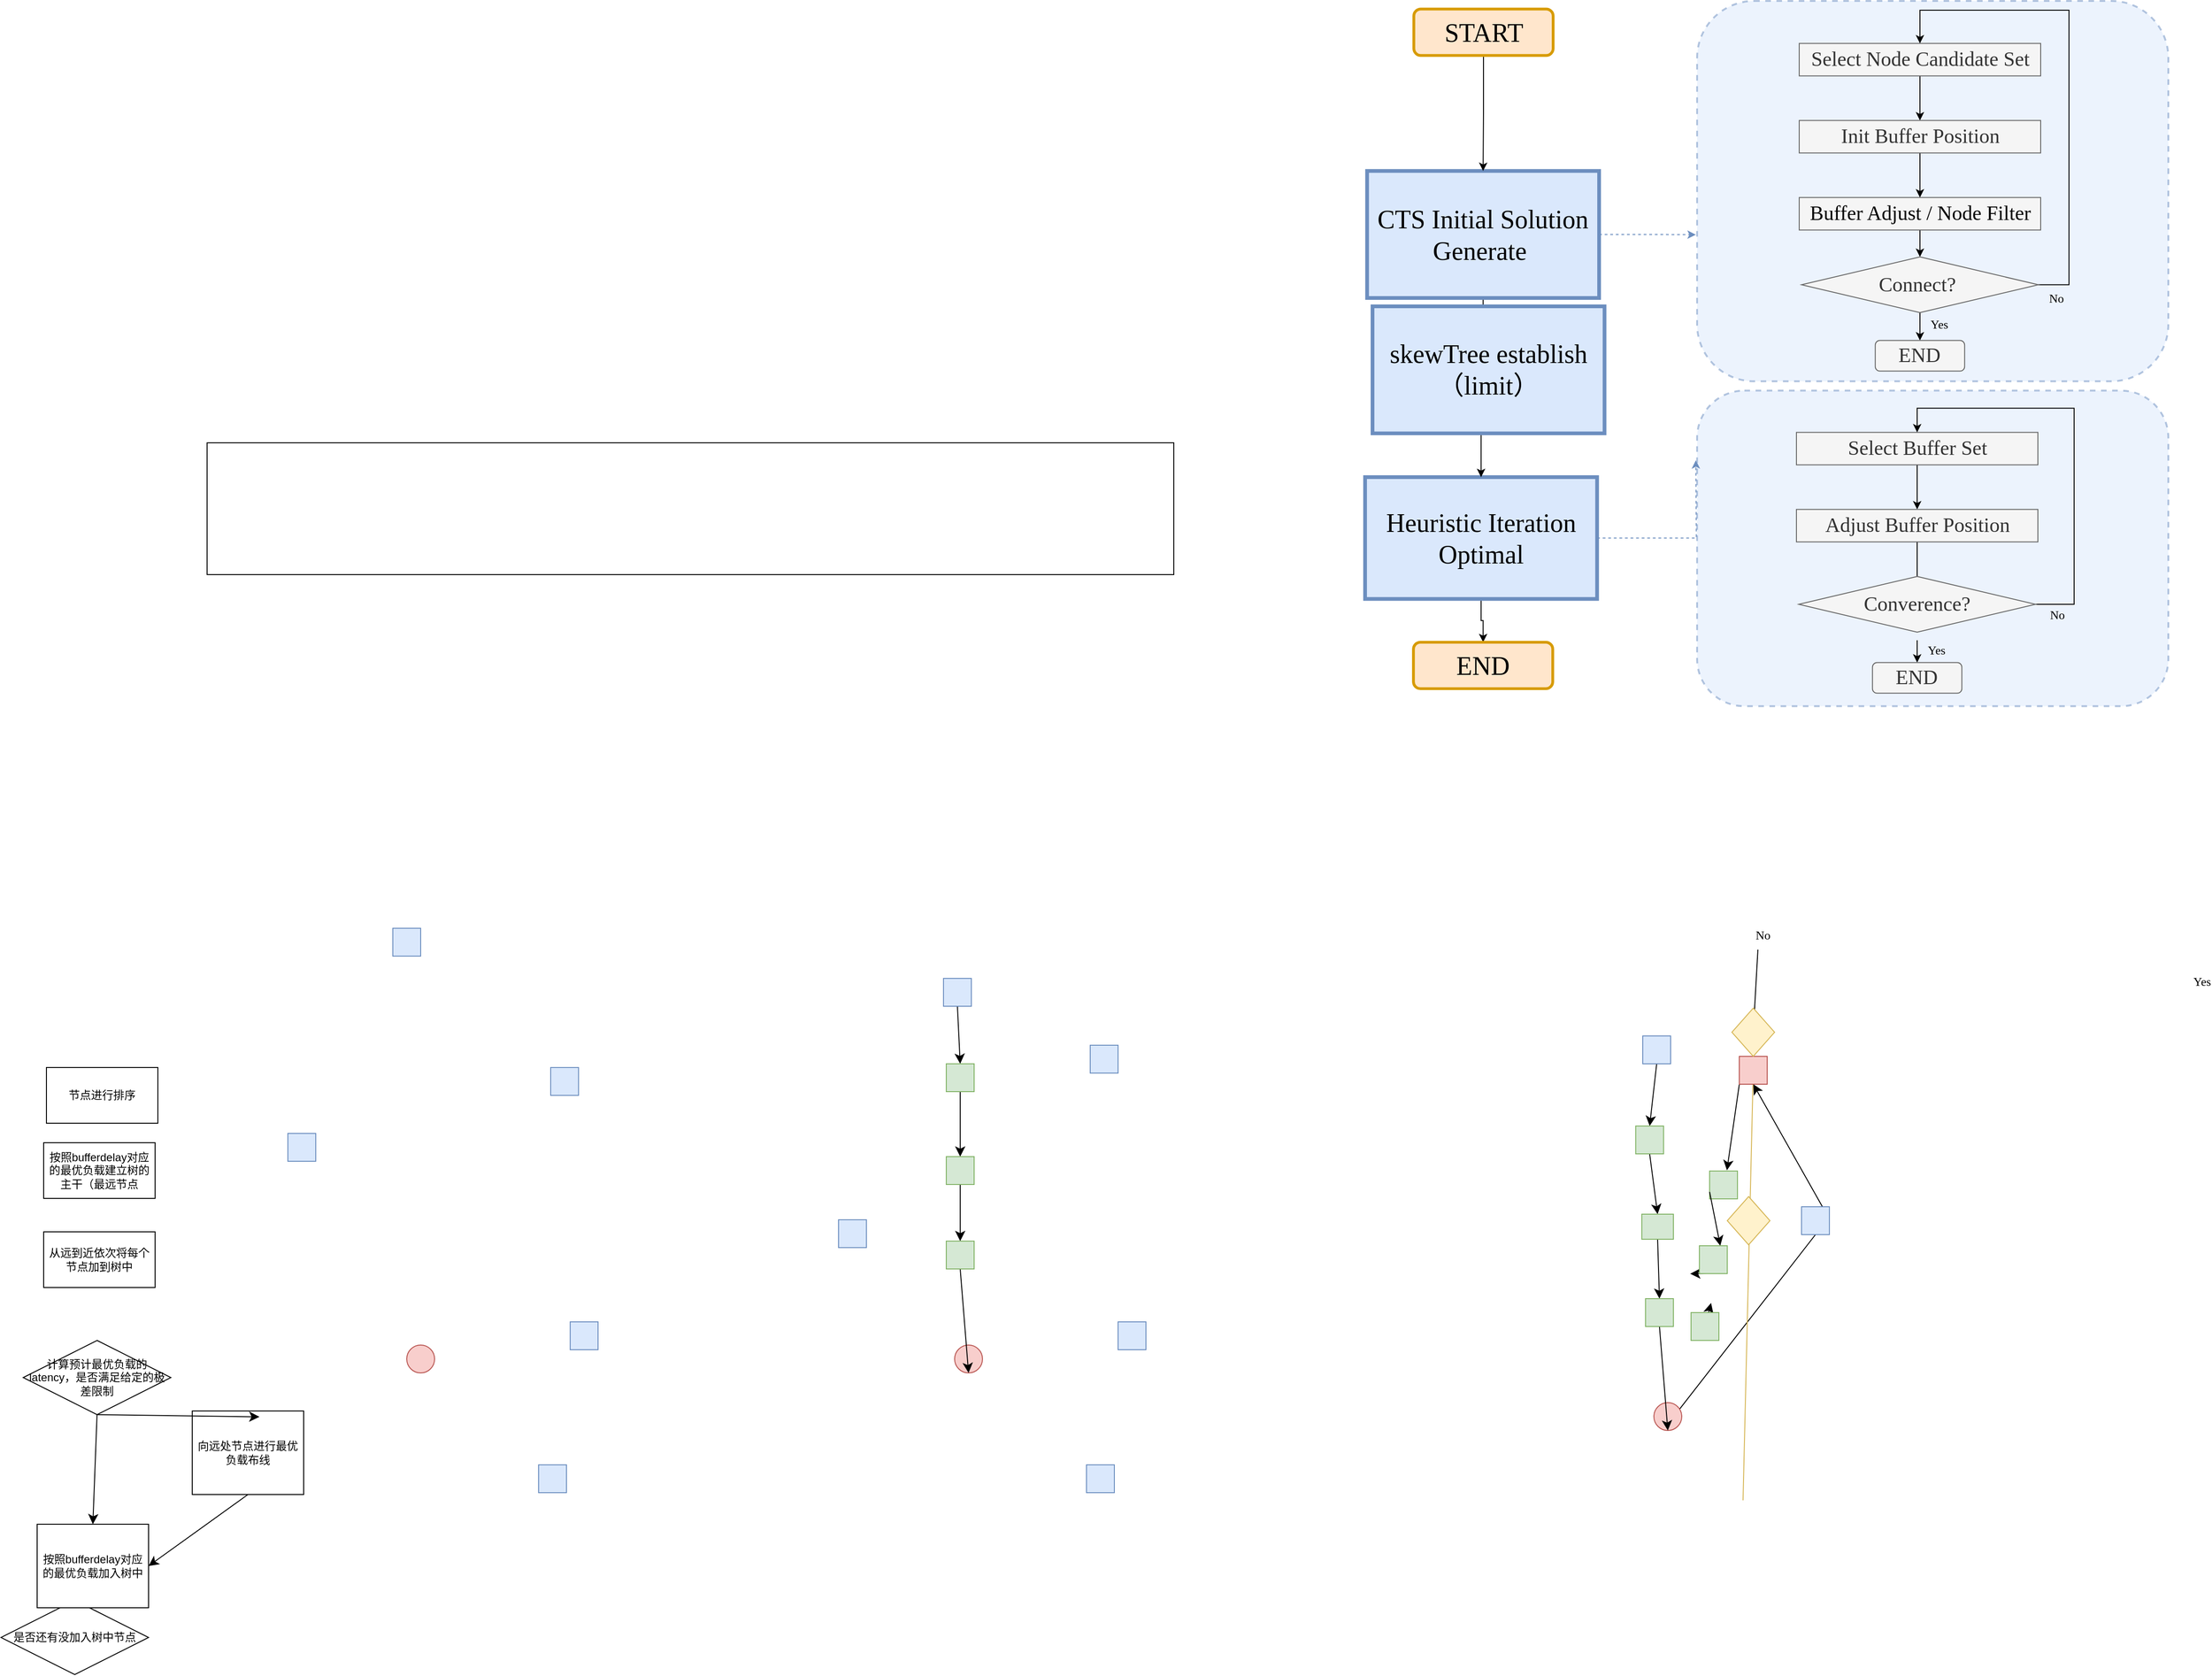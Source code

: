 <mxfile version="25.0.1">
  <diagram name="第 1 页" id="dASS6e9j6N8wEh0hIOC-">
    <mxGraphModel dx="1170" dy="2245" grid="0" gridSize="10" guides="1" tooltips="1" connect="1" arrows="1" fold="1" page="0" pageScale="1" pageWidth="827" pageHeight="1169" math="0" shadow="0">
      <root>
        <mxCell id="0" />
        <mxCell id="1" parent="0" />
        <mxCell id="iTxIIWtL8fAowcbIRyb4-4" value="" style="rounded=0;whiteSpace=wrap;html=1;fillColor=#dae8fc;strokeColor=#6c8ebf;" vertex="1" parent="1">
          <mxGeometry x="96" y="-248" width="30" height="30" as="geometry" />
        </mxCell>
        <mxCell id="iTxIIWtL8fAowcbIRyb4-6" value="" style="rounded=0;whiteSpace=wrap;html=1;fillColor=#dae8fc;strokeColor=#6c8ebf;" vertex="1" parent="1">
          <mxGeometry x="266" y="-98" width="30" height="30" as="geometry" />
        </mxCell>
        <mxCell id="iTxIIWtL8fAowcbIRyb4-7" value="" style="rounded=0;whiteSpace=wrap;html=1;fillColor=#dae8fc;strokeColor=#6c8ebf;" vertex="1" parent="1">
          <mxGeometry x="253" y="330" width="30" height="30" as="geometry" />
        </mxCell>
        <mxCell id="iTxIIWtL8fAowcbIRyb4-8" value="" style="rounded=0;whiteSpace=wrap;html=1;fillColor=#dae8fc;strokeColor=#6c8ebf;" vertex="1" parent="1">
          <mxGeometry x="-17" y="-27" width="30" height="30" as="geometry" />
        </mxCell>
        <mxCell id="iTxIIWtL8fAowcbIRyb4-9" value="" style="ellipse;whiteSpace=wrap;html=1;aspect=fixed;fillColor=#f8cecc;strokeColor=#b85450;" vertex="1" parent="1">
          <mxGeometry x="111" y="201" width="30" height="30" as="geometry" />
        </mxCell>
        <mxCell id="iTxIIWtL8fAowcbIRyb4-10" value="按照bufferdelay对应的最优负载建立树的主干（最远节点" style="rounded=0;whiteSpace=wrap;html=1;" vertex="1" parent="1">
          <mxGeometry x="-280" y="-17" width="120" height="60" as="geometry" />
        </mxCell>
        <mxCell id="iTxIIWtL8fAowcbIRyb4-11" value="节点进行排序" style="rounded=0;whiteSpace=wrap;html=1;" vertex="1" parent="1">
          <mxGeometry x="-277" y="-98" width="120" height="60" as="geometry" />
        </mxCell>
        <mxCell id="iTxIIWtL8fAowcbIRyb4-12" value="从远到近依次将每个节点加到树中" style="rounded=0;whiteSpace=wrap;html=1;" vertex="1" parent="1">
          <mxGeometry x="-280" y="79" width="120" height="60" as="geometry" />
        </mxCell>
        <mxCell id="iTxIIWtL8fAowcbIRyb4-15" value="是否还有没加入树中节点" style="rhombus;whiteSpace=wrap;html=1;" vertex="1" parent="1">
          <mxGeometry x="-326" y="476" width="159" height="80" as="geometry" />
        </mxCell>
        <mxCell id="iTxIIWtL8fAowcbIRyb4-18" value="" style="rounded=0;whiteSpace=wrap;html=1;fillColor=#dae8fc;strokeColor=#6c8ebf;" vertex="1" parent="1">
          <mxGeometry x="287" y="176" width="30" height="30" as="geometry" />
        </mxCell>
        <mxCell id="iTxIIWtL8fAowcbIRyb4-29" style="edgeStyle=none;curved=1;rounded=0;orthogonalLoop=1;jettySize=auto;html=1;exitX=0.5;exitY=1;exitDx=0;exitDy=0;entryX=0.5;entryY=0;entryDx=0;entryDy=0;fontSize=12;startSize=8;endSize=8;" edge="1" parent="1" source="iTxIIWtL8fAowcbIRyb4-20" target="iTxIIWtL8fAowcbIRyb4-26">
          <mxGeometry relative="1" as="geometry" />
        </mxCell>
        <mxCell id="iTxIIWtL8fAowcbIRyb4-20" value="" style="rounded=0;whiteSpace=wrap;html=1;fillColor=#dae8fc;strokeColor=#6c8ebf;" vertex="1" parent="1">
          <mxGeometry x="689" y="-194" width="30" height="30" as="geometry" />
        </mxCell>
        <mxCell id="iTxIIWtL8fAowcbIRyb4-21" value="" style="rounded=0;whiteSpace=wrap;html=1;fillColor=#dae8fc;strokeColor=#6c8ebf;" vertex="1" parent="1">
          <mxGeometry x="847" y="-122" width="30" height="30" as="geometry" />
        </mxCell>
        <mxCell id="iTxIIWtL8fAowcbIRyb4-22" value="" style="rounded=0;whiteSpace=wrap;html=1;fillColor=#dae8fc;strokeColor=#6c8ebf;" vertex="1" parent="1">
          <mxGeometry x="843" y="330" width="30" height="30" as="geometry" />
        </mxCell>
        <mxCell id="iTxIIWtL8fAowcbIRyb4-23" value="" style="rounded=0;whiteSpace=wrap;html=1;fillColor=#dae8fc;strokeColor=#6c8ebf;" vertex="1" parent="1">
          <mxGeometry x="576" y="66" width="30" height="30" as="geometry" />
        </mxCell>
        <mxCell id="iTxIIWtL8fAowcbIRyb4-24" value="" style="ellipse;whiteSpace=wrap;html=1;aspect=fixed;fillColor=#f8cecc;strokeColor=#b85450;" vertex="1" parent="1">
          <mxGeometry x="701" y="201" width="30" height="30" as="geometry" />
        </mxCell>
        <mxCell id="iTxIIWtL8fAowcbIRyb4-25" value="" style="rounded=0;whiteSpace=wrap;html=1;fillColor=#dae8fc;strokeColor=#6c8ebf;" vertex="1" parent="1">
          <mxGeometry x="877" y="176" width="30" height="30" as="geometry" />
        </mxCell>
        <mxCell id="iTxIIWtL8fAowcbIRyb4-30" style="edgeStyle=none;curved=1;rounded=0;orthogonalLoop=1;jettySize=auto;html=1;exitX=0.5;exitY=1;exitDx=0;exitDy=0;entryX=0.5;entryY=0;entryDx=0;entryDy=0;fontSize=12;startSize=8;endSize=8;" edge="1" parent="1" source="iTxIIWtL8fAowcbIRyb4-26" target="iTxIIWtL8fAowcbIRyb4-27">
          <mxGeometry relative="1" as="geometry" />
        </mxCell>
        <mxCell id="iTxIIWtL8fAowcbIRyb4-26" value="" style="rounded=0;whiteSpace=wrap;html=1;fillColor=#d5e8d4;strokeColor=#82b366;" vertex="1" parent="1">
          <mxGeometry x="692" y="-102" width="30" height="30" as="geometry" />
        </mxCell>
        <mxCell id="iTxIIWtL8fAowcbIRyb4-31" style="edgeStyle=none;curved=1;rounded=0;orthogonalLoop=1;jettySize=auto;html=1;exitX=0.5;exitY=1;exitDx=0;exitDy=0;entryX=0.5;entryY=0;entryDx=0;entryDy=0;fontSize=12;startSize=8;endSize=8;" edge="1" parent="1" source="iTxIIWtL8fAowcbIRyb4-27" target="iTxIIWtL8fAowcbIRyb4-28">
          <mxGeometry relative="1" as="geometry" />
        </mxCell>
        <mxCell id="iTxIIWtL8fAowcbIRyb4-27" value="" style="rounded=0;whiteSpace=wrap;html=1;fillColor=#d5e8d4;strokeColor=#82b366;" vertex="1" parent="1">
          <mxGeometry x="692" y="-2" width="30" height="30" as="geometry" />
        </mxCell>
        <mxCell id="iTxIIWtL8fAowcbIRyb4-32" style="edgeStyle=none;curved=1;rounded=0;orthogonalLoop=1;jettySize=auto;html=1;exitX=0.5;exitY=1;exitDx=0;exitDy=0;entryX=0.5;entryY=1;entryDx=0;entryDy=0;fontSize=12;startSize=8;endSize=8;" edge="1" parent="1" source="iTxIIWtL8fAowcbIRyb4-28" target="iTxIIWtL8fAowcbIRyb4-24">
          <mxGeometry relative="1" as="geometry" />
        </mxCell>
        <mxCell id="iTxIIWtL8fAowcbIRyb4-28" value="" style="rounded=0;whiteSpace=wrap;html=1;fillColor=#d5e8d4;strokeColor=#82b366;" vertex="1" parent="1">
          <mxGeometry x="692" y="89" width="30" height="30" as="geometry" />
        </mxCell>
        <mxCell id="iTxIIWtL8fAowcbIRyb4-33" style="edgeStyle=none;curved=1;rounded=0;orthogonalLoop=1;jettySize=auto;html=1;exitX=0.5;exitY=1;exitDx=0;exitDy=0;entryX=0.5;entryY=0;entryDx=0;entryDy=0;fontSize=12;startSize=8;endSize=8;" edge="1" parent="1" source="iTxIIWtL8fAowcbIRyb4-34" target="iTxIIWtL8fAowcbIRyb4-41">
          <mxGeometry relative="1" as="geometry" />
        </mxCell>
        <mxCell id="iTxIIWtL8fAowcbIRyb4-34" value="" style="rounded=0;whiteSpace=wrap;html=1;fillColor=#dae8fc;strokeColor=#6c8ebf;" vertex="1" parent="1">
          <mxGeometry x="1442" y="-132" width="30" height="30" as="geometry" />
        </mxCell>
        <mxCell id="iTxIIWtL8fAowcbIRyb4-88" style="edgeStyle=none;curved=1;rounded=0;orthogonalLoop=1;jettySize=auto;html=1;exitX=0.75;exitY=0;exitDx=0;exitDy=0;entryX=0.5;entryY=1;entryDx=0;entryDy=0;fontSize=12;startSize=8;endSize=8;" edge="1" parent="1" source="iTxIIWtL8fAowcbIRyb4-35" target="iTxIIWtL8fAowcbIRyb4-86">
          <mxGeometry relative="1" as="geometry" />
        </mxCell>
        <mxCell id="iTxIIWtL8fAowcbIRyb4-175" style="edgeStyle=none;curved=1;rounded=0;orthogonalLoop=1;jettySize=auto;html=1;exitX=0.5;exitY=1;exitDx=0;exitDy=0;fontSize=12;startSize=8;endSize=8;" edge="1" parent="1" source="iTxIIWtL8fAowcbIRyb4-35">
          <mxGeometry relative="1" as="geometry">
            <mxPoint x="1471.73" y="282.823" as="targetPoint" />
          </mxGeometry>
        </mxCell>
        <mxCell id="iTxIIWtL8fAowcbIRyb4-35" value="" style="rounded=0;whiteSpace=wrap;html=1;fillColor=#dae8fc;strokeColor=#6c8ebf;" vertex="1" parent="1">
          <mxGeometry x="1613" y="52" width="30" height="30" as="geometry" />
        </mxCell>
        <mxCell id="iTxIIWtL8fAowcbIRyb4-38" value="" style="ellipse;whiteSpace=wrap;html=1;aspect=fixed;fillColor=#f8cecc;strokeColor=#b85450;" vertex="1" parent="1">
          <mxGeometry x="1454" y="263" width="30" height="30" as="geometry" />
        </mxCell>
        <mxCell id="iTxIIWtL8fAowcbIRyb4-40" style="edgeStyle=none;curved=1;rounded=0;orthogonalLoop=1;jettySize=auto;html=1;exitX=0.5;exitY=1;exitDx=0;exitDy=0;entryX=0.5;entryY=0;entryDx=0;entryDy=0;fontSize=12;startSize=8;endSize=8;" edge="1" parent="1" source="iTxIIWtL8fAowcbIRyb4-41" target="iTxIIWtL8fAowcbIRyb4-43">
          <mxGeometry relative="1" as="geometry" />
        </mxCell>
        <mxCell id="iTxIIWtL8fAowcbIRyb4-41" value="" style="rounded=0;whiteSpace=wrap;html=1;fillColor=#d5e8d4;strokeColor=#82b366;" vertex="1" parent="1">
          <mxGeometry x="1434.42" y="-35" width="30" height="30" as="geometry" />
        </mxCell>
        <mxCell id="iTxIIWtL8fAowcbIRyb4-42" style="edgeStyle=none;curved=1;rounded=0;orthogonalLoop=1;jettySize=auto;html=1;exitX=0.5;exitY=1;exitDx=0;exitDy=0;entryX=0.5;entryY=0;entryDx=0;entryDy=0;fontSize=12;startSize=8;endSize=8;" edge="1" parent="1" source="iTxIIWtL8fAowcbIRyb4-43" target="iTxIIWtL8fAowcbIRyb4-45">
          <mxGeometry relative="1" as="geometry" />
        </mxCell>
        <mxCell id="iTxIIWtL8fAowcbIRyb4-172" style="edgeStyle=none;curved=1;rounded=0;orthogonalLoop=1;jettySize=auto;html=1;exitX=0;exitY=0.5;exitDx=0;exitDy=0;fontSize=12;startSize=8;endSize=8;" edge="1" parent="1" source="iTxIIWtL8fAowcbIRyb4-43">
          <mxGeometry relative="1" as="geometry">
            <mxPoint x="1458.572" y="75.429" as="targetPoint" />
          </mxGeometry>
        </mxCell>
        <mxCell id="iTxIIWtL8fAowcbIRyb4-43" value="" style="rounded=0;whiteSpace=wrap;html=1;fillColor=#d5e8d4;strokeColor=#82b366;" vertex="1" parent="1">
          <mxGeometry x="1441" y="60" width="34" height="27" as="geometry" />
        </mxCell>
        <mxCell id="iTxIIWtL8fAowcbIRyb4-44" style="edgeStyle=none;curved=1;rounded=0;orthogonalLoop=1;jettySize=auto;html=1;exitX=0.5;exitY=1;exitDx=0;exitDy=0;entryX=0.5;entryY=1;entryDx=0;entryDy=0;fontSize=12;startSize=8;endSize=8;" edge="1" parent="1" source="iTxIIWtL8fAowcbIRyb4-45" target="iTxIIWtL8fAowcbIRyb4-38">
          <mxGeometry relative="1" as="geometry" />
        </mxCell>
        <mxCell id="iTxIIWtL8fAowcbIRyb4-45" value="" style="rounded=0;whiteSpace=wrap;html=1;fillColor=#d5e8d4;strokeColor=#82b366;" vertex="1" parent="1">
          <mxGeometry x="1445" y="151" width="30" height="30" as="geometry" />
        </mxCell>
        <mxCell id="iTxIIWtL8fAowcbIRyb4-48" style="edgeStyle=none;curved=1;rounded=0;orthogonalLoop=1;jettySize=auto;html=1;exitX=0.5;exitY=1;exitDx=0;exitDy=0;fontSize=12;startSize=8;endSize=8;entryX=0.5;entryY=0;entryDx=0;entryDy=0;" edge="1" parent="1" source="iTxIIWtL8fAowcbIRyb4-47" target="iTxIIWtL8fAowcbIRyb4-49">
          <mxGeometry relative="1" as="geometry">
            <mxPoint x="-223.333" y="307.758" as="targetPoint" />
          </mxGeometry>
        </mxCell>
        <mxCell id="iTxIIWtL8fAowcbIRyb4-47" value="计算预计最优负载的latency，是否满足给定的极差限制" style="rhombus;whiteSpace=wrap;html=1;" vertex="1" parent="1">
          <mxGeometry x="-302" y="196" width="159" height="80" as="geometry" />
        </mxCell>
        <mxCell id="iTxIIWtL8fAowcbIRyb4-49" value="按照bufferdelay对应的最优负载加入树中" style="rounded=0;whiteSpace=wrap;html=1;" vertex="1" parent="1">
          <mxGeometry x="-287" y="394" width="120" height="90" as="geometry" />
        </mxCell>
        <mxCell id="iTxIIWtL8fAowcbIRyb4-52" style="edgeStyle=none;curved=1;rounded=0;orthogonalLoop=1;jettySize=auto;html=1;exitX=0.5;exitY=1;exitDx=0;exitDy=0;entryX=1;entryY=0.5;entryDx=0;entryDy=0;fontSize=12;startSize=8;endSize=8;" edge="1" parent="1" source="iTxIIWtL8fAowcbIRyb4-50" target="iTxIIWtL8fAowcbIRyb4-49">
          <mxGeometry relative="1" as="geometry" />
        </mxCell>
        <mxCell id="iTxIIWtL8fAowcbIRyb4-50" value="向远处节点进行最优负载布线" style="rounded=0;whiteSpace=wrap;html=1;" vertex="1" parent="1">
          <mxGeometry x="-120" y="272" width="120" height="90" as="geometry" />
        </mxCell>
        <mxCell id="iTxIIWtL8fAowcbIRyb4-51" style="edgeStyle=none;curved=1;rounded=0;orthogonalLoop=1;jettySize=auto;html=1;exitX=0.5;exitY=1;exitDx=0;exitDy=0;entryX=0.603;entryY=0.07;entryDx=0;entryDy=0;entryPerimeter=0;fontSize=12;startSize=8;endSize=8;" edge="1" parent="1" source="iTxIIWtL8fAowcbIRyb4-47" target="iTxIIWtL8fAowcbIRyb4-50">
          <mxGeometry relative="1" as="geometry" />
        </mxCell>
        <mxCell id="iTxIIWtL8fAowcbIRyb4-89" style="edgeStyle=none;curved=1;rounded=0;orthogonalLoop=1;jettySize=auto;html=1;exitX=0;exitY=1;exitDx=0;exitDy=0;fontSize=12;startSize=8;endSize=8;" edge="1" parent="1" source="iTxIIWtL8fAowcbIRyb4-86">
          <mxGeometry relative="1" as="geometry">
            <mxPoint x="1532.633" y="12.748" as="targetPoint" />
          </mxGeometry>
        </mxCell>
        <mxCell id="iTxIIWtL8fAowcbIRyb4-93" style="edgeStyle=none;curved=1;rounded=0;orthogonalLoop=1;jettySize=auto;html=1;exitX=0;exitY=0.75;exitDx=0;exitDy=0;entryX=0.75;entryY=0;entryDx=0;entryDy=0;fontSize=12;startSize=8;endSize=8;" edge="1" parent="1" source="iTxIIWtL8fAowcbIRyb4-94">
          <mxGeometry relative="1" as="geometry">
            <mxPoint x="1523.5" y="94" as="targetPoint" />
          </mxGeometry>
        </mxCell>
        <mxCell id="iTxIIWtL8fAowcbIRyb4-90" value="" style="rounded=0;whiteSpace=wrap;html=1;fillColor=#d5e8d4;strokeColor=#82b366;" vertex="1" parent="1">
          <mxGeometry x="1514" y="13.5" width="30" height="30" as="geometry" />
        </mxCell>
        <mxCell id="iTxIIWtL8fAowcbIRyb4-95" value="" style="edgeStyle=none;curved=1;rounded=0;orthogonalLoop=1;jettySize=auto;html=1;exitX=0;exitY=0.75;exitDx=0;exitDy=0;entryX=0.75;entryY=0;entryDx=0;entryDy=0;fontSize=12;startSize=8;endSize=8;" edge="1" parent="1" source="iTxIIWtL8fAowcbIRyb4-90" target="iTxIIWtL8fAowcbIRyb4-94">
          <mxGeometry relative="1" as="geometry">
            <mxPoint x="1514" y="36" as="sourcePoint" />
            <mxPoint x="1523.5" y="94" as="targetPoint" />
          </mxGeometry>
        </mxCell>
        <mxCell id="iTxIIWtL8fAowcbIRyb4-182" style="edgeStyle=none;curved=1;rounded=0;orthogonalLoop=1;jettySize=auto;html=1;exitX=0.25;exitY=1;exitDx=0;exitDy=0;fontSize=12;startSize=8;endSize=8;" edge="1" parent="1" source="iTxIIWtL8fAowcbIRyb4-94">
          <mxGeometry relative="1" as="geometry">
            <mxPoint x="1493.033" y="124.143" as="targetPoint" />
          </mxGeometry>
        </mxCell>
        <mxCell id="iTxIIWtL8fAowcbIRyb4-94" value="" style="rounded=0;whiteSpace=wrap;html=1;fillColor=#d5e8d4;strokeColor=#82b366;" vertex="1" parent="1">
          <mxGeometry x="1503" y="94" width="30" height="30" as="geometry" />
        </mxCell>
        <mxCell id="iTxIIWtL8fAowcbIRyb4-96" value="" style="group" vertex="1" connectable="0" parent="1">
          <mxGeometry x="1105" y="-1247" width="931" height="762.27" as="geometry" />
        </mxCell>
        <mxCell id="iTxIIWtL8fAowcbIRyb4-97" value="" style="rounded=1;whiteSpace=wrap;html=1;fillColor=#dae8fc;strokeColor=#6c8ebf;strokeWidth=2;fontSize=22;fontFamily=Times New Roman;opacity=50;dashed=1;" vertex="1" parent="iTxIIWtL8fAowcbIRyb4-96">
          <mxGeometry x="395.5" y="419.77" width="507.5" height="340" as="geometry" />
        </mxCell>
        <mxCell id="iTxIIWtL8fAowcbIRyb4-98" value="" style="rounded=1;whiteSpace=wrap;html=1;fillColor=#dae8fc;strokeColor=#6c8ebf;strokeWidth=2;fontSize=22;fontFamily=Times New Roman;opacity=50;dashed=1;" vertex="1" parent="iTxIIWtL8fAowcbIRyb4-96">
          <mxGeometry x="395.5" width="507.5" height="409.77" as="geometry" />
        </mxCell>
        <mxCell id="iTxIIWtL8fAowcbIRyb4-99" style="edgeStyle=orthogonalEdgeStyle;rounded=0;orthogonalLoop=1;jettySize=auto;html=1;entryX=0.5;entryY=0;entryDx=0;entryDy=0;fontFamily=Times New Roman;fontSize=12;fontColor=default;" edge="1" parent="iTxIIWtL8fAowcbIRyb4-96" source="iTxIIWtL8fAowcbIRyb4-101" target="iTxIIWtL8fAowcbIRyb4-107">
          <mxGeometry relative="1" as="geometry" />
        </mxCell>
        <mxCell id="iTxIIWtL8fAowcbIRyb4-100" style="edgeStyle=orthogonalEdgeStyle;rounded=0;orthogonalLoop=1;jettySize=auto;html=1;exitX=1;exitY=0.5;exitDx=0;exitDy=0;dashed=1;fillColor=#dae8fc;strokeColor=#6c8ebf;" edge="1" parent="iTxIIWtL8fAowcbIRyb4-96" source="iTxIIWtL8fAowcbIRyb4-101">
          <mxGeometry relative="1" as="geometry">
            <mxPoint x="394.16" y="494.83" as="targetPoint" />
          </mxGeometry>
        </mxCell>
        <mxCell id="iTxIIWtL8fAowcbIRyb4-101" value="&lt;font style=&quot;font-size: 28px;&quot;&gt;Heuristic Iteration Optimal&lt;/font&gt;" style="rounded=0;whiteSpace=wrap;html=1;strokeColor=#6c8ebf;fontFamily=Times New Roman;fillColor=#dae8fc;strokeWidth=4;align=center;verticalAlign=middle;fontSize=12;fontColor=default;" vertex="1" parent="iTxIIWtL8fAowcbIRyb4-96">
          <mxGeometry x="38" y="513" width="249.84" height="131.23" as="geometry" />
        </mxCell>
        <mxCell id="iTxIIWtL8fAowcbIRyb4-102" style="edgeStyle=orthogonalEdgeStyle;rounded=0;orthogonalLoop=1;jettySize=auto;html=1;fontFamily=Times New Roman;fontSize=12;fontColor=default;" edge="1" parent="iTxIIWtL8fAowcbIRyb4-96" source="iTxIIWtL8fAowcbIRyb4-104" target="iTxIIWtL8fAowcbIRyb4-101">
          <mxGeometry relative="1" as="geometry" />
        </mxCell>
        <mxCell id="iTxIIWtL8fAowcbIRyb4-103" style="edgeStyle=orthogonalEdgeStyle;rounded=0;orthogonalLoop=1;jettySize=auto;html=1;exitX=1;exitY=0.5;exitDx=0;exitDy=0;fillColor=#dae8fc;strokeColor=#6c8ebf;dashed=1;" edge="1" parent="iTxIIWtL8fAowcbIRyb4-96" source="iTxIIWtL8fAowcbIRyb4-104">
          <mxGeometry relative="1" as="geometry">
            <mxPoint x="394.16" y="251.83" as="targetPoint" />
          </mxGeometry>
        </mxCell>
        <mxCell id="iTxIIWtL8fAowcbIRyb4-104" value="&lt;font style=&quot;font-size: 28px;&quot;&gt;CTS Initial Solution Generate&amp;nbsp;&lt;/font&gt;" style="rounded=0;whiteSpace=wrap;html=1;strokeColor=#6c8ebf;fontFamily=Times New Roman;strokeWidth=4;fillColor=#dae8fc;" vertex="1" parent="iTxIIWtL8fAowcbIRyb4-96">
          <mxGeometry x="40.16" y="183.16" width="249.84" height="136.84" as="geometry" />
        </mxCell>
        <mxCell id="iTxIIWtL8fAowcbIRyb4-105" style="edgeStyle=orthogonalEdgeStyle;rounded=0;orthogonalLoop=1;jettySize=auto;html=1;entryX=0.5;entryY=0;entryDx=0;entryDy=0;fontFamily=Times New Roman;fontSize=12;fontColor=default;" edge="1" parent="iTxIIWtL8fAowcbIRyb4-96" source="iTxIIWtL8fAowcbIRyb4-106" target="iTxIIWtL8fAowcbIRyb4-104">
          <mxGeometry relative="1" as="geometry" />
        </mxCell>
        <mxCell id="iTxIIWtL8fAowcbIRyb4-106" value="&lt;font style=&quot;font-size: 28px;&quot;&gt;START&lt;/font&gt;" style="rounded=1;whiteSpace=wrap;html=1;strokeColor=#d79b00;fontFamily=Times New Roman;fillColor=#ffe6cc;strokeWidth=3;" vertex="1" parent="iTxIIWtL8fAowcbIRyb4-96">
          <mxGeometry x="90.5" y="8.77" width="150" height="50" as="geometry" />
        </mxCell>
        <mxCell id="iTxIIWtL8fAowcbIRyb4-107" value="&lt;font style=&quot;font-size: 28px;&quot;&gt;END&lt;/font&gt;" style="rounded=1;whiteSpace=wrap;html=1;strokeColor=#d79b00;fontFamily=Times New Roman;align=center;verticalAlign=middle;fontSize=12;fillColor=#ffe6cc;strokeWidth=3;" vertex="1" parent="iTxIIWtL8fAowcbIRyb4-96">
          <mxGeometry x="90.08" y="690.83" width="150" height="50" as="geometry" />
        </mxCell>
        <mxCell id="iTxIIWtL8fAowcbIRyb4-108" style="edgeStyle=orthogonalEdgeStyle;rounded=0;orthogonalLoop=1;jettySize=auto;html=1;exitX=0.5;exitY=1;exitDx=0;exitDy=0;fontFamily=Times New Roman;" edge="1" parent="iTxIIWtL8fAowcbIRyb4-96" source="iTxIIWtL8fAowcbIRyb4-109" target="iTxIIWtL8fAowcbIRyb4-113">
          <mxGeometry relative="1" as="geometry" />
        </mxCell>
        <mxCell id="iTxIIWtL8fAowcbIRyb4-109" value="&lt;span&gt;Select Node Candidate Set&lt;/span&gt;" style="rounded=0;whiteSpace=wrap;html=1;strokeColor=#666666;fontFamily=Times New Roman;fontSize=22;fillColor=#f5f5f5;fontColor=#333333;" vertex="1" parent="iTxIIWtL8fAowcbIRyb4-96">
          <mxGeometry x="505.5" y="45.77" width="260" height="35" as="geometry" />
        </mxCell>
        <mxCell id="iTxIIWtL8fAowcbIRyb4-110" style="edgeStyle=orthogonalEdgeStyle;rounded=0;orthogonalLoop=1;jettySize=auto;html=1;exitX=0.5;exitY=1;exitDx=0;exitDy=0;fontFamily=Times New Roman;" edge="1" parent="iTxIIWtL8fAowcbIRyb4-96" source="iTxIIWtL8fAowcbIRyb4-111" target="iTxIIWtL8fAowcbIRyb4-118">
          <mxGeometry relative="1" as="geometry" />
        </mxCell>
        <mxCell id="iTxIIWtL8fAowcbIRyb4-111" value="&lt;span style=&quot;color: rgb(0, 0, 0); text-align: left;&quot;&gt;&lt;font face=&quot;Times New Roman&quot;&gt;Buffer Adjust / Node Filter&lt;/font&gt;&lt;/span&gt;" style="rounded=0;whiteSpace=wrap;html=1;strokeColor=#666666;fontFamily=Times New Roman;fontSize=22;fillColor=#f5f5f5;fontColor=#333333;align=center;verticalAlign=middle;" vertex="1" parent="iTxIIWtL8fAowcbIRyb4-96">
          <mxGeometry x="505.5" y="211.77" width="260" height="35" as="geometry" />
        </mxCell>
        <mxCell id="iTxIIWtL8fAowcbIRyb4-112" style="edgeStyle=orthogonalEdgeStyle;rounded=0;orthogonalLoop=1;jettySize=auto;html=1;exitX=0.5;exitY=1;exitDx=0;exitDy=0;fontFamily=Times New Roman;" edge="1" parent="iTxIIWtL8fAowcbIRyb4-96" source="iTxIIWtL8fAowcbIRyb4-113" target="iTxIIWtL8fAowcbIRyb4-111">
          <mxGeometry relative="1" as="geometry" />
        </mxCell>
        <mxCell id="iTxIIWtL8fAowcbIRyb4-113" value="Init Buffer Position" style="rounded=0;whiteSpace=wrap;html=1;strokeColor=#666666;fontFamily=Times New Roman;fontSize=22;fillColor=#f5f5f5;fontColor=#333333;" vertex="1" parent="iTxIIWtL8fAowcbIRyb4-96">
          <mxGeometry x="505.5" y="128.77" width="260" height="35" as="geometry" />
        </mxCell>
        <mxCell id="iTxIIWtL8fAowcbIRyb4-114" style="edgeStyle=orthogonalEdgeStyle;rounded=0;orthogonalLoop=1;jettySize=auto;html=1;exitX=0.5;exitY=1;exitDx=0;exitDy=0;entryX=0.5;entryY=0;entryDx=0;entryDy=0;fontFamily=Times New Roman;" edge="1" parent="iTxIIWtL8fAowcbIRyb4-96" source="iTxIIWtL8fAowcbIRyb4-118" target="iTxIIWtL8fAowcbIRyb4-119">
          <mxGeometry relative="1" as="geometry" />
        </mxCell>
        <mxCell id="iTxIIWtL8fAowcbIRyb4-115" value="&lt;font style=&quot;font-size: 13px;&quot;&gt;Yes&lt;/font&gt;" style="edgeLabel;html=1;align=center;verticalAlign=middle;resizable=0;points=[];fontFamily=Times New Roman;labelBackgroundColor=none;" vertex="1" connectable="0" parent="iTxIIWtL8fAowcbIRyb4-114">
          <mxGeometry x="-0.207" y="3" relative="1" as="geometry">
            <mxPoint x="17" as="offset" />
          </mxGeometry>
        </mxCell>
        <mxCell id="iTxIIWtL8fAowcbIRyb4-116" style="edgeStyle=orthogonalEdgeStyle;rounded=0;orthogonalLoop=1;jettySize=auto;html=1;exitX=1;exitY=0.5;exitDx=0;exitDy=0;fontFamily=Times New Roman;entryX=0.5;entryY=0;entryDx=0;entryDy=0;" edge="1" parent="iTxIIWtL8fAowcbIRyb4-96" source="iTxIIWtL8fAowcbIRyb4-118" target="iTxIIWtL8fAowcbIRyb4-109">
          <mxGeometry relative="1" as="geometry">
            <mxPoint x="635.5" y="19.77" as="targetPoint" />
            <Array as="points">
              <mxPoint x="796" y="306" />
              <mxPoint x="796" y="10" />
              <mxPoint x="636" y="10" />
            </Array>
          </mxGeometry>
        </mxCell>
        <mxCell id="iTxIIWtL8fAowcbIRyb4-117" value="No" style="edgeLabel;html=1;align=center;verticalAlign=middle;resizable=0;points=[];labelBackgroundColor=none;fontFamily=Times New Roman;fontSize=13;" vertex="1" connectable="0" parent="iTxIIWtL8fAowcbIRyb4-116">
          <mxGeometry x="-0.2" y="-1" relative="1" as="geometry">
            <mxPoint x="-15" y="191" as="offset" />
          </mxGeometry>
        </mxCell>
        <mxCell id="iTxIIWtL8fAowcbIRyb4-118" value="Connect?&amp;nbsp;" style="rhombus;whiteSpace=wrap;html=1;fontSize=22;fontFamily=Times New Roman;fillColor=#f5f5f5;fontColor=#333333;strokeColor=#666666;" vertex="1" parent="iTxIIWtL8fAowcbIRyb4-96">
          <mxGeometry x="508" y="275.77" width="255" height="60" as="geometry" />
        </mxCell>
        <mxCell id="iTxIIWtL8fAowcbIRyb4-119" value="&lt;span&gt;END&lt;/span&gt;" style="rounded=1;whiteSpace=wrap;html=1;strokeColor=#666666;fontFamily=Times New Roman;fontSize=22;fillColor=#f5f5f5;fontColor=#333333;" vertex="1" parent="iTxIIWtL8fAowcbIRyb4-96">
          <mxGeometry x="587.38" y="365.77" width="96.25" height="33" as="geometry" />
        </mxCell>
        <mxCell id="iTxIIWtL8fAowcbIRyb4-120" value="" style="group" vertex="1" connectable="0" parent="iTxIIWtL8fAowcbIRyb4-96">
          <mxGeometry x="502.5" y="428.77" width="308" height="317" as="geometry" />
        </mxCell>
        <mxCell id="iTxIIWtL8fAowcbIRyb4-121" style="edgeStyle=orthogonalEdgeStyle;rounded=0;orthogonalLoop=1;jettySize=auto;html=1;exitX=0.5;exitY=1;exitDx=0;exitDy=0;fontFamily=Times New Roman;" edge="1" parent="iTxIIWtL8fAowcbIRyb4-120" source="iTxIIWtL8fAowcbIRyb4-122" target="iTxIIWtL8fAowcbIRyb4-124">
          <mxGeometry relative="1" as="geometry" />
        </mxCell>
        <mxCell id="iTxIIWtL8fAowcbIRyb4-122" value="&lt;span&gt;Select Buffer Set&lt;/span&gt;" style="rounded=0;whiteSpace=wrap;html=1;strokeColor=#666666;fontFamily=Times New Roman;fontSize=22;container=0;fillColor=#f5f5f5;fontColor=#333333;" vertex="1" parent="iTxIIWtL8fAowcbIRyb4-120">
          <mxGeometry y="36" width="260" height="35" as="geometry" />
        </mxCell>
        <mxCell id="iTxIIWtL8fAowcbIRyb4-123" style="edgeStyle=orthogonalEdgeStyle;rounded=0;orthogonalLoop=1;jettySize=auto;html=1;exitX=0.5;exitY=1;exitDx=0;exitDy=0;fontFamily=Times New Roman;" edge="1" parent="iTxIIWtL8fAowcbIRyb4-120" source="iTxIIWtL8fAowcbIRyb4-124">
          <mxGeometry relative="1" as="geometry">
            <mxPoint x="130" y="202" as="targetPoint" />
          </mxGeometry>
        </mxCell>
        <mxCell id="iTxIIWtL8fAowcbIRyb4-124" value="&lt;span&gt;Adjust Buffer Position&lt;/span&gt;" style="rounded=0;whiteSpace=wrap;html=1;strokeColor=#666666;fontFamily=Times New Roman;fontSize=22;container=0;fillColor=#f5f5f5;fontColor=#333333;" vertex="1" parent="iTxIIWtL8fAowcbIRyb4-120">
          <mxGeometry y="119" width="260" height="35" as="geometry" />
        </mxCell>
        <mxCell id="iTxIIWtL8fAowcbIRyb4-125" style="edgeStyle=orthogonalEdgeStyle;rounded=0;orthogonalLoop=1;jettySize=auto;html=1;exitX=0.5;exitY=1;exitDx=0;exitDy=0;entryX=0.5;entryY=0;entryDx=0;entryDy=0;fontFamily=Times New Roman;" edge="1" parent="iTxIIWtL8fAowcbIRyb4-120" target="iTxIIWtL8fAowcbIRyb4-129">
          <mxGeometry relative="1" as="geometry">
            <mxPoint x="130" y="260" as="sourcePoint" />
          </mxGeometry>
        </mxCell>
        <mxCell id="iTxIIWtL8fAowcbIRyb4-126" value="Yes" style="edgeLabel;html=1;align=center;verticalAlign=middle;resizable=0;points=[];fontFamily=Times New Roman;container=0;labelBackgroundColor=none;fontSize=13;" vertex="1" connectable="0" parent="iTxIIWtL8fAowcbIRyb4-125">
          <mxGeometry x="-0.207" y="3" relative="1" as="geometry">
            <mxPoint x="17" as="offset" />
          </mxGeometry>
        </mxCell>
        <mxCell id="iTxIIWtL8fAowcbIRyb4-127" style="edgeStyle=orthogonalEdgeStyle;rounded=0;orthogonalLoop=1;jettySize=auto;html=1;exitX=1;exitY=0.5;exitDx=0;exitDy=0;fontFamily=Times New Roman;entryX=0.5;entryY=0;entryDx=0;entryDy=0;" edge="1" parent="iTxIIWtL8fAowcbIRyb4-120" source="iTxIIWtL8fAowcbIRyb4-130" target="iTxIIWtL8fAowcbIRyb4-122">
          <mxGeometry relative="1" as="geometry">
            <mxPoint x="130" y="10" as="targetPoint" />
            <Array as="points">
              <mxPoint x="299" y="221" />
              <mxPoint x="299" y="10" />
              <mxPoint x="130" y="10" />
            </Array>
            <mxPoint x="257.5" y="302" as="sourcePoint" />
          </mxGeometry>
        </mxCell>
        <mxCell id="iTxIIWtL8fAowcbIRyb4-128" value="No" style="edgeLabel;html=1;align=center;verticalAlign=middle;resizable=0;points=[];labelBackgroundColor=none;fontFamily=Times New Roman;fontSize=13;" vertex="1" connectable="0" parent="iTxIIWtL8fAowcbIRyb4-127">
          <mxGeometry x="-0.215" y="2" relative="1" as="geometry">
            <mxPoint x="-17" y="145" as="offset" />
          </mxGeometry>
        </mxCell>
        <mxCell id="iTxIIWtL8fAowcbIRyb4-129" value="&lt;span&gt;END&lt;/span&gt;" style="rounded=1;whiteSpace=wrap;html=1;strokeColor=#666666;fontFamily=Times New Roman;fontSize=22;container=0;fillColor=#f5f5f5;fontColor=#333333;" vertex="1" parent="iTxIIWtL8fAowcbIRyb4-120">
          <mxGeometry x="81.88" y="284" width="96.25" height="33" as="geometry" />
        </mxCell>
        <mxCell id="iTxIIWtL8fAowcbIRyb4-130" value="Converence?" style="rhombus;whiteSpace=wrap;html=1;fontSize=22;fontFamily=Times New Roman;fillColor=#f5f5f5;fontColor=#333333;strokeColor=#666666;" vertex="1" parent="iTxIIWtL8fAowcbIRyb4-120">
          <mxGeometry x="2.5" y="191.23" width="255" height="60" as="geometry" />
        </mxCell>
        <mxCell id="iTxIIWtL8fAowcbIRyb4-168" value="&lt;font style=&quot;font-size: 28px;&quot;&gt;skewTree establish&lt;br&gt;（limit）&lt;/font&gt;" style="rounded=0;whiteSpace=wrap;html=1;strokeColor=#6c8ebf;fontFamily=Times New Roman;strokeWidth=4;fillColor=#dae8fc;" vertex="1" parent="iTxIIWtL8fAowcbIRyb4-96">
          <mxGeometry x="46" y="329.0" width="249.84" height="136.84" as="geometry" />
        </mxCell>
        <mxCell id="iTxIIWtL8fAowcbIRyb4-131" value="No" style="edgeLabel;html=1;align=center;verticalAlign=middle;resizable=0;points=[];labelBackgroundColor=none;fontFamily=Times New Roman;fontSize=13;" vertex="1" connectable="0" parent="1">
          <mxGeometry x="1449.42" y="-718.167" as="geometry">
            <mxPoint x="121" y="477" as="offset" />
          </mxGeometry>
        </mxCell>
        <mxCell id="iTxIIWtL8fAowcbIRyb4-132" value="Yes" style="edgeLabel;html=1;align=center;verticalAlign=middle;resizable=0;points=[];labelBackgroundColor=none;fontFamily=Times New Roman;fontSize=13;" vertex="1" connectable="0" parent="1">
          <mxGeometry x="1923.16" y="-668.167" as="geometry">
            <mxPoint x="121" y="477" as="offset" />
          </mxGeometry>
        </mxCell>
        <mxCell id="iTxIIWtL8fAowcbIRyb4-174" style="edgeStyle=none;curved=1;rounded=0;orthogonalLoop=1;jettySize=auto;html=1;fontSize=12;startSize=8;endSize=8;" edge="1" parent="1" source="iTxIIWtL8fAowcbIRyb4-173">
          <mxGeometry relative="1" as="geometry">
            <mxPoint x="1515.589" y="155.63" as="targetPoint" />
          </mxGeometry>
        </mxCell>
        <mxCell id="iTxIIWtL8fAowcbIRyb4-173" value="" style="rounded=0;whiteSpace=wrap;html=1;fillColor=#d5e8d4;strokeColor=#82b366;" vertex="1" parent="1">
          <mxGeometry x="1494" y="166" width="30" height="30" as="geometry" />
        </mxCell>
        <mxCell id="iTxIIWtL8fAowcbIRyb4-177" value="" style="endArrow=none;html=1;rounded=0;fontSize=12;startSize=8;endSize=8;curved=1;" edge="1" parent="1" source="iTxIIWtL8fAowcbIRyb4-180">
          <mxGeometry width="50" height="50" relative="1" as="geometry">
            <mxPoint x="1550" y="368.253" as="sourcePoint" />
            <mxPoint x="1566" y="-225" as="targetPoint" />
          </mxGeometry>
        </mxCell>
        <mxCell id="iTxIIWtL8fAowcbIRyb4-178" value="" style="endArrow=none;html=1;rounded=0;fontSize=12;startSize=8;endSize=8;curved=1;fillColor=#fff2cc;strokeColor=#d6b656;" edge="1" parent="1" target="iTxIIWtL8fAowcbIRyb4-86">
          <mxGeometry width="50" height="50" relative="1" as="geometry">
            <mxPoint x="1550" y="368.253" as="sourcePoint" />
            <mxPoint x="1566" y="-225" as="targetPoint" />
          </mxGeometry>
        </mxCell>
        <mxCell id="iTxIIWtL8fAowcbIRyb4-86" value="" style="rounded=0;whiteSpace=wrap;html=1;fillColor=#f8cecc;strokeColor=#b85450;" vertex="1" parent="1">
          <mxGeometry x="1546" y="-110" width="30" height="30" as="geometry" />
        </mxCell>
        <mxCell id="iTxIIWtL8fAowcbIRyb4-179" value="" style="rhombus;whiteSpace=wrap;html=1;fillColor=#fff2cc;strokeColor=#d6b656;" vertex="1" parent="1">
          <mxGeometry x="1533" y="41" width="46" height="52" as="geometry" />
        </mxCell>
        <mxCell id="iTxIIWtL8fAowcbIRyb4-181" value="" style="endArrow=none;html=1;rounded=0;fontSize=12;startSize=8;endSize=8;curved=1;" edge="1" parent="1" source="iTxIIWtL8fAowcbIRyb4-86" target="iTxIIWtL8fAowcbIRyb4-180">
          <mxGeometry width="50" height="50" relative="1" as="geometry">
            <mxPoint x="1562" y="-110" as="sourcePoint" />
            <mxPoint x="1566" y="-225" as="targetPoint" />
          </mxGeometry>
        </mxCell>
        <mxCell id="iTxIIWtL8fAowcbIRyb4-180" value="" style="rhombus;whiteSpace=wrap;html=1;fillColor=#fff2cc;strokeColor=#d6b656;" vertex="1" parent="1">
          <mxGeometry x="1538" y="-162" width="46" height="52" as="geometry" />
        </mxCell>
        <mxCell id="iTxIIWtL8fAowcbIRyb4-183" value="" style="rounded=0;whiteSpace=wrap;html=1;" vertex="1" parent="1">
          <mxGeometry x="-104" y="-771" width="1041" height="142" as="geometry" />
        </mxCell>
      </root>
    </mxGraphModel>
  </diagram>
</mxfile>

